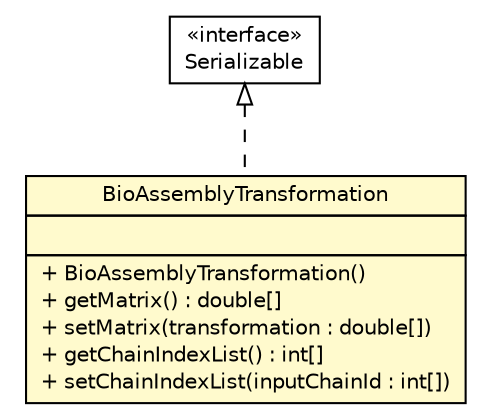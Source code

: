 #!/usr/local/bin/dot
#
# Class diagram 
# Generated by UMLGraph version R5_6 (http://www.umlgraph.org/)
#

digraph G {
	edge [fontname="Helvetica",fontsize=10,labelfontname="Helvetica",labelfontsize=10];
	node [fontname="Helvetica",fontsize=10,shape=plaintext];
	nodesep=0.25;
	ranksep=0.5;
	// org.rcsb.mmtf.dataholders.BioAssemblyTransformation
	c461 [label=<<table title="org.rcsb.mmtf.dataholders.BioAssemblyTransformation" border="0" cellborder="1" cellspacing="0" cellpadding="2" port="p" bgcolor="lemonChiffon" href="./BioAssemblyTransformation.html">
		<tr><td><table border="0" cellspacing="0" cellpadding="1">
<tr><td align="center" balign="center"> BioAssemblyTransformation </td></tr>
		</table></td></tr>
		<tr><td><table border="0" cellspacing="0" cellpadding="1">
<tr><td align="left" balign="left">  </td></tr>
		</table></td></tr>
		<tr><td><table border="0" cellspacing="0" cellpadding="1">
<tr><td align="left" balign="left"> + BioAssemblyTransformation() </td></tr>
<tr><td align="left" balign="left"> + getMatrix() : double[] </td></tr>
<tr><td align="left" balign="left"> + setMatrix(transformation : double[]) </td></tr>
<tr><td align="left" balign="left"> + getChainIndexList() : int[] </td></tr>
<tr><td align="left" balign="left"> + setChainIndexList(inputChainId : int[]) </td></tr>
		</table></td></tr>
		</table>>, URL="./BioAssemblyTransformation.html", fontname="Helvetica", fontcolor="black", fontsize=10.0];
	//org.rcsb.mmtf.dataholders.BioAssemblyTransformation implements java.io.Serializable
	c492:p -> c461:p [dir=back,arrowtail=empty,style=dashed];
	// java.io.Serializable
	c492 [label=<<table title="java.io.Serializable" border="0" cellborder="1" cellspacing="0" cellpadding="2" port="p" href="http://java.sun.com/j2se/1.4.2/docs/api/java/io/Serializable.html">
		<tr><td><table border="0" cellspacing="0" cellpadding="1">
<tr><td align="center" balign="center"> &#171;interface&#187; </td></tr>
<tr><td align="center" balign="center"> Serializable </td></tr>
		</table></td></tr>
		</table>>, URL="http://java.sun.com/j2se/1.4.2/docs/api/java/io/Serializable.html", fontname="Helvetica", fontcolor="black", fontsize=10.0];
}

